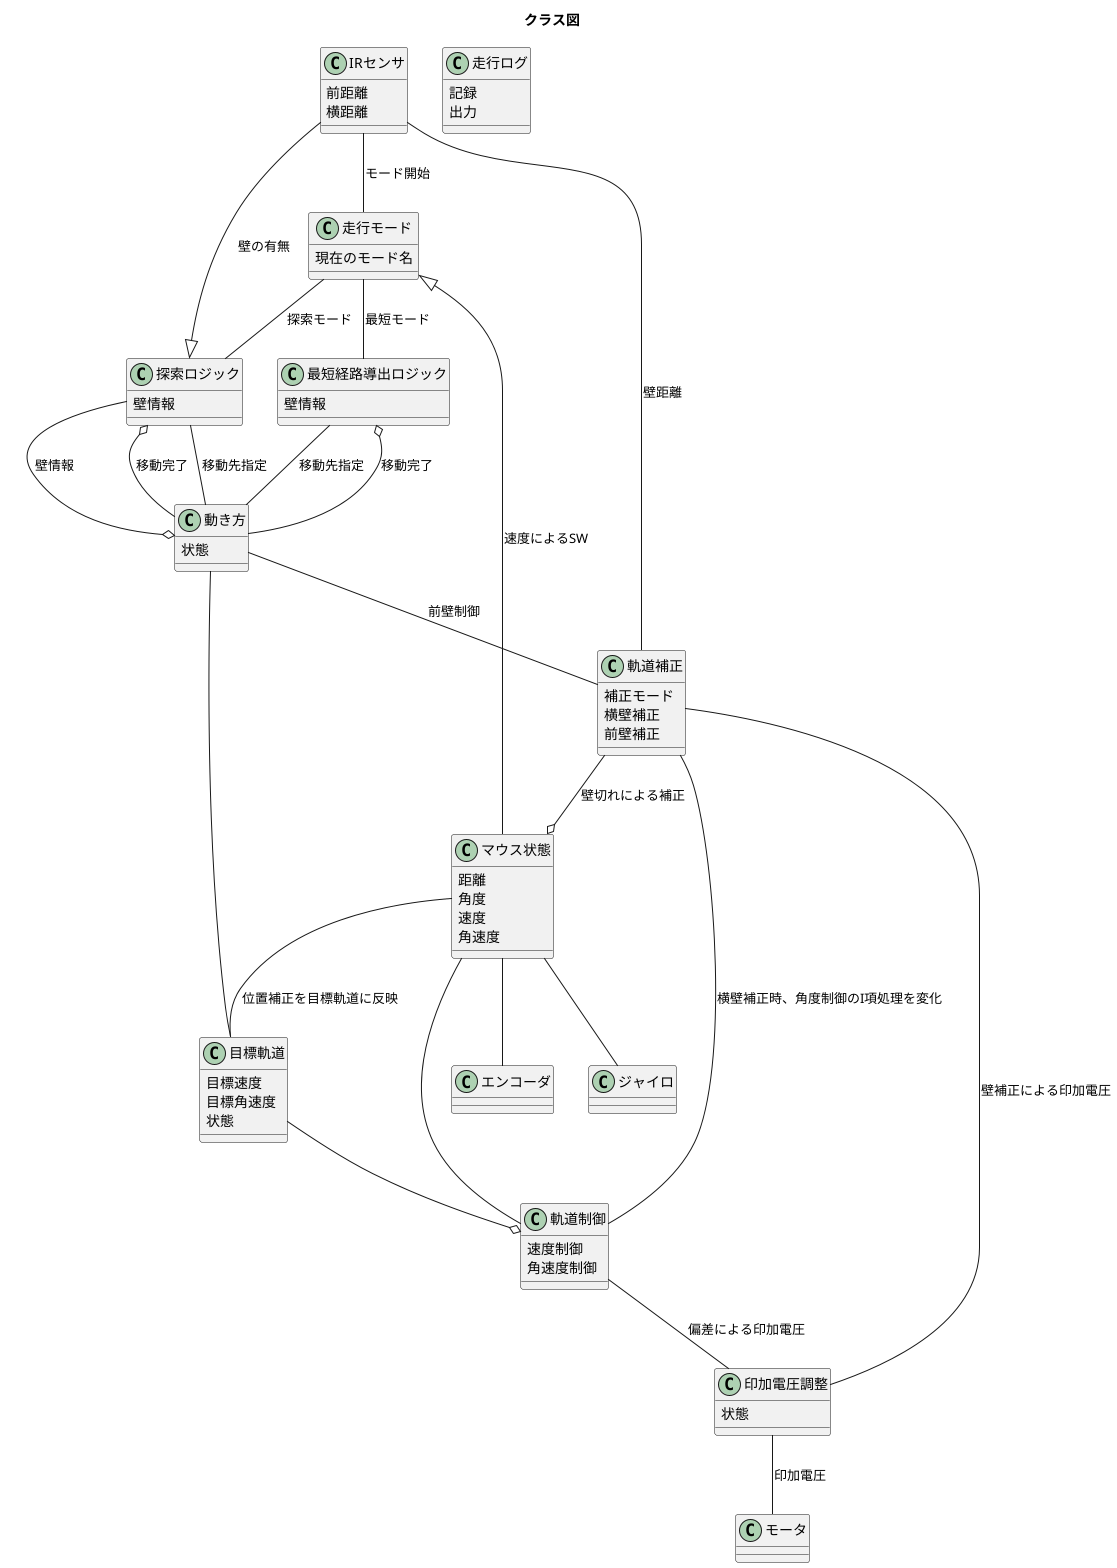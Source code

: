 @startuml
title クラス図

class 走行モード
走行モード : 現在のモード名

Class 目標軌道
目標軌道 : 目標速度
目標軌道 : 目標角速度 
目標軌道 : 状態

class エンコーダ

class ジャイロ


class マウス状態
マウス状態 : 距離
マウス状態 : 角度
マウス状態 : 速度
マウス状態 : 角速度


class 動き方
動き方 : 状態

class 印加電圧調整
印加電圧調整 : 状態

class 軌道補正
軌道補正 : 補正モード
軌道補正 : 横壁補正
軌道補正 : 前壁補正

class IRセンサ
IRセンサ : 前距離
IRセンサ : 横距離

class 探索ロジック
探索ロジック : 壁情報

class 最短経路導出ロジック
最短経路導出ロジック : 壁情報

class 軌道制御
軌道制御 : 速度制御
軌道制御 : 角速度制御

class モータ


class 走行ログ
走行ログ : 記録
走行ログ : 出力


走行モード <|-- マウス状態 : 速度によるSW

走行モード -- 探索ロジック : 探索モード

走行モード -- 最短経路導出ロジック : 最短モード

最短経路導出ロジック -- 動き方 : 移動先指定
最短経路導出ロジック o-- 動き方 : 移動完了

探索ロジック -- 動き方 : 移動先指定
探索ロジック --o 動き方 : 壁情報
探索ロジック o-- 動き方 : 移動完了

動き方 -- 目標軌道 

動き方 -- 軌道補正 : 前壁制御

目標軌道 --o 軌道制御

軌道制御 -- 印加電圧調整 : 偏差による印加電圧

軌道補正 -- 印加電圧調整 : 壁補正による印加電圧

軌道補正 -- 軌道制御 : 横壁補正時、角度制御のI項処理を変化

印加電圧調整 -- モータ : 印加電圧

IRセンサ -- 軌道補正 : 壁距離

マウス状態 -- 軌道制御

IRセンサ --|> 探索ロジック : 壁の有無

マウス状態 -- エンコーダ

マウス状態 -- ジャイロ

軌道補正 --o マウス状態 : 壁切れによる補正

マウス状態 -- 目標軌道 : 位置補正を目標軌道に反映

IRセンサ -- 走行モード : モード開始



@enduml


走行モード：走行モードそのもの、責務として、競技者の入力に応じてモードを変更する。
目標軌道：マウスの移動経路の目標。責務として、走行モードに応じた目標軌道から、目標速度、目標角速度を生成する。
エンコーダー：責務として、現在の速度を取得する
ジャイロ：責務として、現在の角速度を取得する。
補正モード：補正モードそのもの、責務として、モータ印加電圧の補正方法（ジャイロ？IRせんさ？）を決定する。
IRセンサ：現在の壁との距離、壁の有無を取得する。
探索ロジック：迷路の探索経路の生成。責務として、目標軌道の生成、及び壁情報の記録
最短経路導出ロジック：最短走行。責務として、壁情報をもとに最短経路を生成。
軌道制御：軌道の制御方法。責務として、目標速度、角速度に対する、現在速度、角速度をもとに、モータ印加電圧を決定する。
軌道補正：軌道の補正方法。責務として、補正モードをもとにIRセンサの情報からモータ印加電圧を補正する。
モータ：モータそのもの。責務として、補正モードに応じ、電圧をモータに印加する。
走行ログ：ログシステム。責務として、走行時のログを記録し、出力する。


**クラス候補**
走行モード：走行モードにより目標軌道の生成方法が変わるため。
目標軌道：マウスの移動経路の目標が必要であるため。
目標速度：目標軌道の生成には目標速度が必要となるため
エンコーダー：現在の速度を知るために必要
目標角速度；目標軌道の生成には目標角速度が必要となるため
ジャイロ：現在の角速度を知るために必要。
補正モード：目標軌道に追従するとき、補正方法を都度変更するため必要
IRセンサ：一部補正モードにおいて、壁との距離を知るために必要
探索ロジック：一部走行モードにおいて、目標軌道の生成に必要。
最短経路導出ロジック：一部走行モードにおいて、目標軌道の生成に必要。
速度制御：目標速度に対し、速度を追従させるために必要
角速度制御：目標角速度に対し、角速度を追従させるために必要
走行ログ：走行時のログを記録、出力するために必要